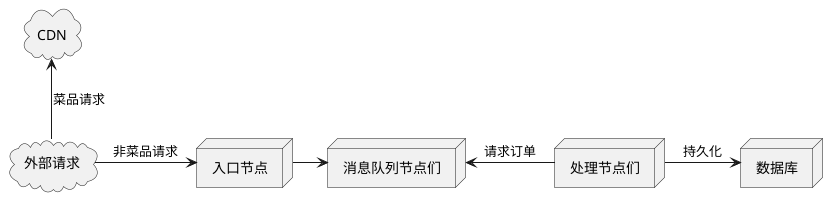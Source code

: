 @startuml 包图

node 入口节点
node 消息队列节点们
node 处理节点们
node 数据库


cloud 外部请求
cloud CDN

外部请求 -up-> CDN: 菜品请求
外部请求 -right-> 入口节点: 非菜品请求
入口节点 -right-> 消息队列节点们
消息队列节点们 <-right- 处理节点们: 请求订单
处理节点们 -> 数据库: 持久化
@enduml
